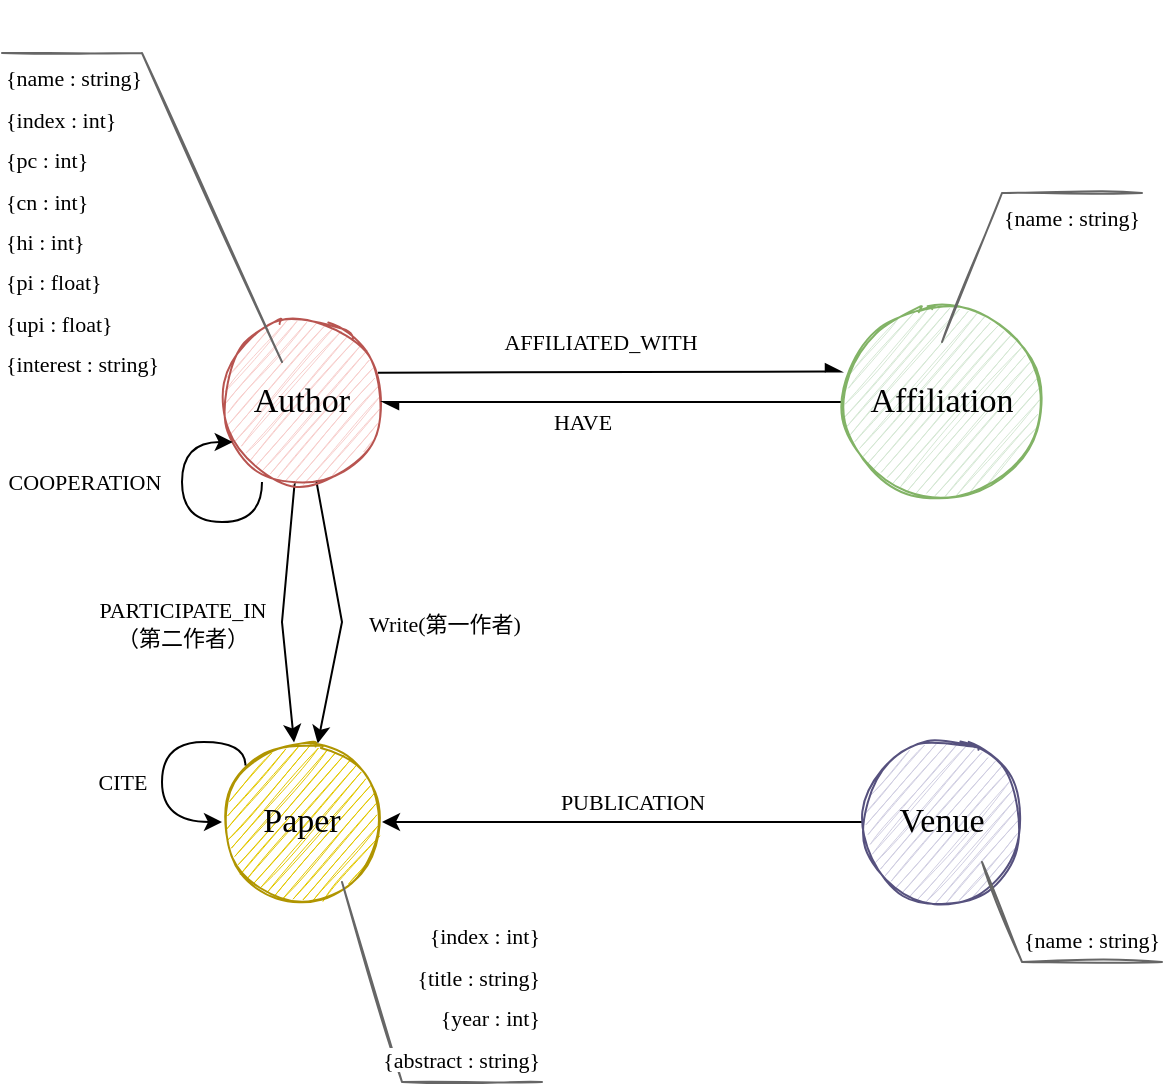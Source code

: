 <mxfile version="17.5.1" type="github">
  <diagram id="NAdV_dPSPDdANb3QGHkW" name="Page-1">
    <mxGraphModel dx="1191" dy="1123" grid="1" gridSize="10" guides="1" tooltips="1" connect="1" arrows="1" fold="1" page="1" pageScale="1" pageWidth="827" pageHeight="1169" math="0" shadow="0">
      <root>
        <mxCell id="0" />
        <mxCell id="1" parent="0" />
        <mxCell id="nkXcuJqQHbr-w7f9x88K-4" style="rounded=0;orthogonalLoop=1;jettySize=auto;html=1;fontFamily=Fredoka One;fontSource=https%3A%2F%2Ffonts.googleapis.com%2Fcss%3Ffamily%3DFredoka%2BOne;fontSize=11;strokeColor=default;endArrow=async;endFill=1;startArrow=none;startFill=0;exitX=0.975;exitY=0.317;exitDx=0;exitDy=0;exitPerimeter=0;entryX=0;entryY=0.347;entryDx=0;entryDy=0;entryPerimeter=0;" edge="1" parent="1" source="nkXcuJqQHbr-w7f9x88K-1" target="nkXcuJqQHbr-w7f9x88K-3">
          <mxGeometry relative="1" as="geometry">
            <mxPoint x="530" y="695" as="targetPoint" />
          </mxGeometry>
        </mxCell>
        <mxCell id="nkXcuJqQHbr-w7f9x88K-7" value="AFFILIATED_WITH" style="edgeLabel;html=1;align=center;verticalAlign=middle;resizable=0;points=[];fontSize=11;fontFamily=Fredoka One;" vertex="1" connectable="0" parent="nkXcuJqQHbr-w7f9x88K-4">
          <mxGeometry x="-0.181" y="-3" relative="1" as="geometry">
            <mxPoint x="16" y="-18" as="offset" />
          </mxGeometry>
        </mxCell>
        <mxCell id="nkXcuJqQHbr-w7f9x88K-15" style="edgeStyle=none;rounded=0;orthogonalLoop=1;jettySize=auto;html=1;fontFamily=Fredoka One;fontSource=https%3A%2F%2Ffonts.googleapis.com%2Fcss%3Ffamily%3DFredoka%2BOne;fontSize=11;startArrow=none;startFill=0;endArrow=classic;endFill=1;strokeColor=default;" edge="1" parent="1" source="nkXcuJqQHbr-w7f9x88K-1" target="nkXcuJqQHbr-w7f9x88K-13">
          <mxGeometry relative="1" as="geometry">
            <Array as="points">
              <mxPoint x="270" y="820" />
            </Array>
          </mxGeometry>
        </mxCell>
        <mxCell id="nkXcuJqQHbr-w7f9x88K-16" value="Write(第一作者)" style="edgeLabel;html=1;align=center;verticalAlign=middle;resizable=0;points=[];fontSize=11;fontFamily=Fredoka One;" vertex="1" connectable="0" parent="nkXcuJqQHbr-w7f9x88K-15">
          <mxGeometry x="-0.141" y="2" relative="1" as="geometry">
            <mxPoint x="51" y="15" as="offset" />
          </mxGeometry>
        </mxCell>
        <mxCell id="nkXcuJqQHbr-w7f9x88K-17" style="edgeStyle=none;rounded=0;orthogonalLoop=1;jettySize=auto;html=1;fontFamily=Fredoka One;fontSource=https%3A%2F%2Ffonts.googleapis.com%2Fcss%3Ffamily%3DFredoka%2BOne;fontSize=11;startArrow=none;startFill=0;endArrow=classic;endFill=1;strokeColor=default;" edge="1" parent="1" source="nkXcuJqQHbr-w7f9x88K-1" target="nkXcuJqQHbr-w7f9x88K-13">
          <mxGeometry relative="1" as="geometry">
            <Array as="points">
              <mxPoint x="240" y="820" />
            </Array>
          </mxGeometry>
        </mxCell>
        <mxCell id="nkXcuJqQHbr-w7f9x88K-18" value="PARTICIPATE_IN&lt;br&gt;（第二作者）" style="edgeLabel;html=1;align=center;verticalAlign=middle;resizable=0;points=[];fontSize=11;fontFamily=Fredoka One;rotation=0;" vertex="1" connectable="0" parent="nkXcuJqQHbr-w7f9x88K-17">
          <mxGeometry x="0.205" y="1" relative="1" as="geometry">
            <mxPoint x="-52" y="-8" as="offset" />
          </mxGeometry>
        </mxCell>
        <mxCell id="nkXcuJqQHbr-w7f9x88K-1" value="&lt;font data-font-src=&quot;https://fonts.googleapis.com/css?family=Fredoka+One&quot; style=&quot;font-size: 17px&quot; face=&quot;Fredoka One&quot;&gt;Author&lt;/font&gt;" style="ellipse;whiteSpace=wrap;html=1;aspect=fixed;sketch=1;shadow=0;fillColor=#f8cecc;strokeColor=#b85450;" vertex="1" parent="1">
          <mxGeometry x="210" y="670" width="80" height="80" as="geometry" />
        </mxCell>
        <mxCell id="nkXcuJqQHbr-w7f9x88K-8" style="edgeStyle=none;rounded=0;orthogonalLoop=1;jettySize=auto;html=1;entryX=1;entryY=0.5;entryDx=0;entryDy=0;fontFamily=Fredoka One;fontSource=https%3A%2F%2Ffonts.googleapis.com%2Fcss%3Ffamily%3DFredoka%2BOne;fontSize=11;startArrow=none;startFill=0;endArrow=async;endFill=1;strokeColor=default;" edge="1" parent="1" source="nkXcuJqQHbr-w7f9x88K-3" target="nkXcuJqQHbr-w7f9x88K-1">
          <mxGeometry relative="1" as="geometry" />
        </mxCell>
        <mxCell id="nkXcuJqQHbr-w7f9x88K-12" value="HAVE" style="edgeLabel;html=1;align=center;verticalAlign=middle;resizable=0;points=[];fontSize=11;fontFamily=Fredoka One;" vertex="1" connectable="0" parent="nkXcuJqQHbr-w7f9x88K-8">
          <mxGeometry x="-0.093" y="3" relative="1" as="geometry">
            <mxPoint x="-26" y="7" as="offset" />
          </mxGeometry>
        </mxCell>
        <mxCell id="nkXcuJqQHbr-w7f9x88K-3" value="&lt;font data-font-src=&quot;https://fonts.googleapis.com/css?family=Fredoka+One&quot; style=&quot;font-size: 17px&quot; face=&quot;Fredoka One&quot;&gt;Affiliation&lt;/font&gt;" style="ellipse;whiteSpace=wrap;html=1;aspect=fixed;sketch=1;shadow=0;fillColor=#d5e8d4;strokeColor=#82b366;" vertex="1" parent="1">
          <mxGeometry x="520" y="660" width="100" height="100" as="geometry" />
        </mxCell>
        <mxCell id="nkXcuJqQHbr-w7f9x88K-13" value="&lt;font data-font-src=&quot;https://fonts.googleapis.com/css?family=Fredoka+One&quot; style=&quot;font-size: 17px&quot; face=&quot;Fredoka One&quot;&gt;Paper&lt;/font&gt;" style="ellipse;whiteSpace=wrap;html=1;aspect=fixed;sketch=1;shadow=0;fillColor=#e3c800;fontColor=#000000;strokeColor=#B09500;" vertex="1" parent="1">
          <mxGeometry x="210" y="880" width="80" height="80" as="geometry" />
        </mxCell>
        <mxCell id="nkXcuJqQHbr-w7f9x88K-20" value="&lt;span style=&quot;color: rgb(0 , 0 , 0) ; font-size: 11px ; text-align: center&quot;&gt;&lt;br&gt;{name : string}&lt;/span&gt;&lt;br style=&quot;color: rgb(0 , 0 , 0) ; font-size: 11px ; text-align: center&quot;&gt;&lt;span style=&quot;color: rgb(0 , 0 , 0) ; font-size: 11px ; text-align: center&quot;&gt;{index : int}&lt;/span&gt;&lt;br style=&quot;color: rgb(0 , 0 , 0) ; font-size: 11px ; text-align: center&quot;&gt;&lt;span style=&quot;color: rgb(0 , 0 , 0) ; font-size: 11px ; text-align: center&quot;&gt;{pc : int}&lt;/span&gt;&lt;br style=&quot;color: rgb(0 , 0 , 0) ; font-size: 11px ; text-align: center&quot;&gt;&lt;span style=&quot;color: rgb(0 , 0 , 0) ; font-size: 11px ; text-align: center&quot;&gt;{cn : int}&lt;/span&gt;&lt;br style=&quot;color: rgb(0 , 0 , 0) ; font-size: 11px ; text-align: center&quot;&gt;&lt;span style=&quot;color: rgb(0 , 0 , 0) ; font-size: 11px ; text-align: center&quot;&gt;{hi : int}&lt;/span&gt;&lt;br style=&quot;color: rgb(0 , 0 , 0) ; font-size: 11px ; text-align: center&quot;&gt;&lt;span style=&quot;color: rgb(0 , 0 , 0) ; font-size: 11px ; text-align: center&quot;&gt;{pi : float}&lt;/span&gt;&lt;br style=&quot;color: rgb(0 , 0 , 0) ; font-size: 11px ; text-align: center&quot;&gt;&lt;span style=&quot;color: rgb(0 , 0 , 0) ; font-size: 11px ; text-align: center&quot;&gt;{upi : float}&lt;/span&gt;&lt;br style=&quot;color: rgb(0 , 0 , 0) ; font-size: 11px ; text-align: center&quot;&gt;&lt;span style=&quot;color: rgb(0 , 0 , 0) ; font-size: 11px ; text-align: center&quot;&gt;{interest : string}&lt;/span&gt;" style="strokeWidth=1;shadow=0;dashed=0;align=center;html=1;shape=mxgraph.mockup.text.callout;linkText=;textSize=17;textColor=#666666;callDir=NW;callStyle=line;fontSize=17;fontColor=#666666;align=left;verticalAlign=top;strokeColor=#666666;rounded=1;sketch=1;fontFamily=Fredoka One;fontSource=https%3A%2F%2Ffonts.googleapis.com%2Fcss%3Ffamily%3DFredoka%2BOne;" vertex="1" parent="1">
          <mxGeometry x="100" y="510" width="140" height="180" as="geometry" />
        </mxCell>
        <mxCell id="nkXcuJqQHbr-w7f9x88K-21" value="&lt;span style=&quot;color: rgb(0 , 0 , 0) ; font-size: 11px ; text-align: center&quot;&gt;&lt;br&gt;{name : string}&lt;/span&gt;" style="strokeWidth=1;shadow=0;dashed=0;align=center;html=1;shape=mxgraph.mockup.text.callout;linkText=;textSize=17;textColor=#666666;callDir=NE;callStyle=line;fontSize=17;fontColor=#666666;align=right;verticalAlign=top;strokeColor=#666666;rounded=1;sketch=1;fontFamily=Fredoka One;fontSource=https%3A%2F%2Ffonts.googleapis.com%2Fcss%3Ffamily%3DFredoka%2BOne;" vertex="1" parent="1">
          <mxGeometry x="570" y="580" width="100" height="100" as="geometry" />
        </mxCell>
        <mxCell id="nkXcuJqQHbr-w7f9x88K-24" style="edgeStyle=none;rounded=0;orthogonalLoop=1;jettySize=auto;html=1;fontFamily=Fredoka One;fontSource=https%3A%2F%2Ffonts.googleapis.com%2Fcss%3Ffamily%3DFredoka%2BOne;fontSize=11;startArrow=none;startFill=0;endArrow=classic;endFill=1;strokeColor=default;" edge="1" parent="1" source="nkXcuJqQHbr-w7f9x88K-22" target="nkXcuJqQHbr-w7f9x88K-13">
          <mxGeometry relative="1" as="geometry" />
        </mxCell>
        <mxCell id="nkXcuJqQHbr-w7f9x88K-25" value="PUBLICATION" style="edgeLabel;html=1;align=center;verticalAlign=middle;resizable=0;points=[];fontSize=11;fontFamily=Fredoka One;" vertex="1" connectable="0" parent="nkXcuJqQHbr-w7f9x88K-24">
          <mxGeometry x="0.247" relative="1" as="geometry">
            <mxPoint x="34" y="-10" as="offset" />
          </mxGeometry>
        </mxCell>
        <mxCell id="nkXcuJqQHbr-w7f9x88K-22" value="&lt;font data-font-src=&quot;https://fonts.googleapis.com/css?family=Fredoka+One&quot; style=&quot;font-size: 17px&quot; face=&quot;Fredoka One&quot;&gt;Venue&lt;/font&gt;" style="ellipse;whiteSpace=wrap;html=1;aspect=fixed;sketch=1;shadow=0;fillColor=#d0cee2;strokeColor=#56517e;" vertex="1" parent="1">
          <mxGeometry x="530" y="880" width="80" height="80" as="geometry" />
        </mxCell>
        <mxCell id="nkXcuJqQHbr-w7f9x88K-28" value="&lt;span style=&quot;color: rgb(0 , 0 , 0) ; font-size: 11px ; text-align: center ; background-color: rgb(255 , 255 , 255)&quot;&gt;{index : int}&lt;/span&gt;&lt;br style=&quot;color: rgb(0 , 0 , 0) ; font-size: 11px ; text-align: center ; background-color: rgb(255 , 255 , 255)&quot;&gt;&lt;span style=&quot;color: rgb(0 , 0 , 0) ; font-size: 11px ; text-align: center ; background-color: rgb(255 , 255 , 255)&quot;&gt;{title : string}&lt;/span&gt;&lt;br style=&quot;color: rgb(0 , 0 , 0) ; font-size: 11px ; text-align: center ; background-color: rgb(255 , 255 , 255)&quot;&gt;&lt;span style=&quot;color: rgb(0 , 0 , 0) ; font-size: 11px ; text-align: center ; background-color: rgb(255 , 255 , 255)&quot;&gt;{year : int}&lt;/span&gt;&lt;br style=&quot;color: rgb(0 , 0 , 0) ; font-size: 11px ; text-align: center ; background-color: rgb(255 , 255 , 255)&quot;&gt;&lt;span style=&quot;color: rgb(0 , 0 , 0) ; font-size: 11px ; text-align: center ; background-color: rgb(255 , 255 , 255)&quot;&gt;{abstract : string}&lt;/span&gt;" style="strokeWidth=1;shadow=0;dashed=0;align=center;html=1;shape=mxgraph.mockup.text.callout;linkText=;textSize=17;textColor=#666666;callDir=SE;callStyle=line;fontSize=17;fontColor=#666666;align=right;verticalAlign=bottom;strokeColor=#666666;rounded=1;sketch=1;fontFamily=Fredoka One;fontSource=https%3A%2F%2Ffonts.googleapis.com%2Fcss%3Ffamily%3DFredoka%2BOne;" vertex="1" parent="1">
          <mxGeometry x="270" y="950" width="100" height="100" as="geometry" />
        </mxCell>
        <mxCell id="nkXcuJqQHbr-w7f9x88K-30" style="edgeStyle=orthogonalEdgeStyle;curved=1;rounded=0;orthogonalLoop=1;jettySize=auto;html=1;fontFamily=Fredoka One;fontSource=https%3A%2F%2Ffonts.googleapis.com%2Fcss%3Ffamily%3DFredoka%2BOne;fontSize=11;startArrow=none;startFill=0;endArrow=classic;endFill=1;strokeColor=default;exitX=0;exitY=0;exitDx=0;exitDy=0;" edge="1" parent="1" source="nkXcuJqQHbr-w7f9x88K-13" target="nkXcuJqQHbr-w7f9x88K-13">
          <mxGeometry relative="1" as="geometry">
            <Array as="points">
              <mxPoint x="222" y="880" />
              <mxPoint x="180" y="880" />
              <mxPoint x="180" y="920" />
            </Array>
          </mxGeometry>
        </mxCell>
        <mxCell id="nkXcuJqQHbr-w7f9x88K-31" value="CITE" style="edgeLabel;html=1;align=center;verticalAlign=middle;resizable=0;points=[];fontSize=11;fontFamily=Fredoka One;" vertex="1" connectable="0" parent="nkXcuJqQHbr-w7f9x88K-30">
          <mxGeometry x="0.352" y="5" relative="1" as="geometry">
            <mxPoint x="-25" y="-10" as="offset" />
          </mxGeometry>
        </mxCell>
        <mxCell id="nkXcuJqQHbr-w7f9x88K-32" style="edgeStyle=orthogonalEdgeStyle;curved=1;rounded=0;orthogonalLoop=1;jettySize=auto;html=1;fontFamily=Fredoka One;fontSource=https%3A%2F%2Ffonts.googleapis.com%2Fcss%3Ffamily%3DFredoka%2BOne;fontSize=11;startArrow=none;startFill=0;endArrow=classic;endFill=1;strokeColor=default;exitX=0.25;exitY=1;exitDx=0;exitDy=0;exitPerimeter=0;" edge="1" parent="1" source="nkXcuJqQHbr-w7f9x88K-1" target="nkXcuJqQHbr-w7f9x88K-1">
          <mxGeometry relative="1" as="geometry">
            <Array as="points">
              <mxPoint x="230" y="770" />
              <mxPoint x="190" y="770" />
              <mxPoint x="190" y="730" />
            </Array>
          </mxGeometry>
        </mxCell>
        <mxCell id="nkXcuJqQHbr-w7f9x88K-33" value="COOPERATION" style="edgeLabel;html=1;align=center;verticalAlign=middle;resizable=0;points=[];fontSize=11;fontFamily=Fredoka One;" vertex="1" connectable="0" parent="nkXcuJqQHbr-w7f9x88K-32">
          <mxGeometry x="-0.192" y="-2" relative="1" as="geometry">
            <mxPoint x="-59" y="-18" as="offset" />
          </mxGeometry>
        </mxCell>
        <mxCell id="nkXcuJqQHbr-w7f9x88K-34" value="&lt;span style=&quot;color: rgb(0 , 0 , 0) ; font-size: 11px ; text-align: center ; background-color: rgb(255 , 255 , 255)&quot;&gt;{name : string}&lt;/span&gt;" style="strokeWidth=1;shadow=0;dashed=0;align=center;html=1;shape=mxgraph.mockup.text.callout;linkText=;textSize=17;textColor=#666666;callDir=SE;callStyle=line;fontSize=17;fontColor=#666666;align=right;verticalAlign=bottom;strokeColor=#666666;rounded=1;sketch=1;fontFamily=Fredoka One;fontSource=https%3A%2F%2Ffonts.googleapis.com%2Fcss%3Ffamily%3DFredoka%2BOne;" vertex="1" parent="1">
          <mxGeometry x="590" y="940" width="90" height="50" as="geometry" />
        </mxCell>
      </root>
    </mxGraphModel>
  </diagram>
</mxfile>
